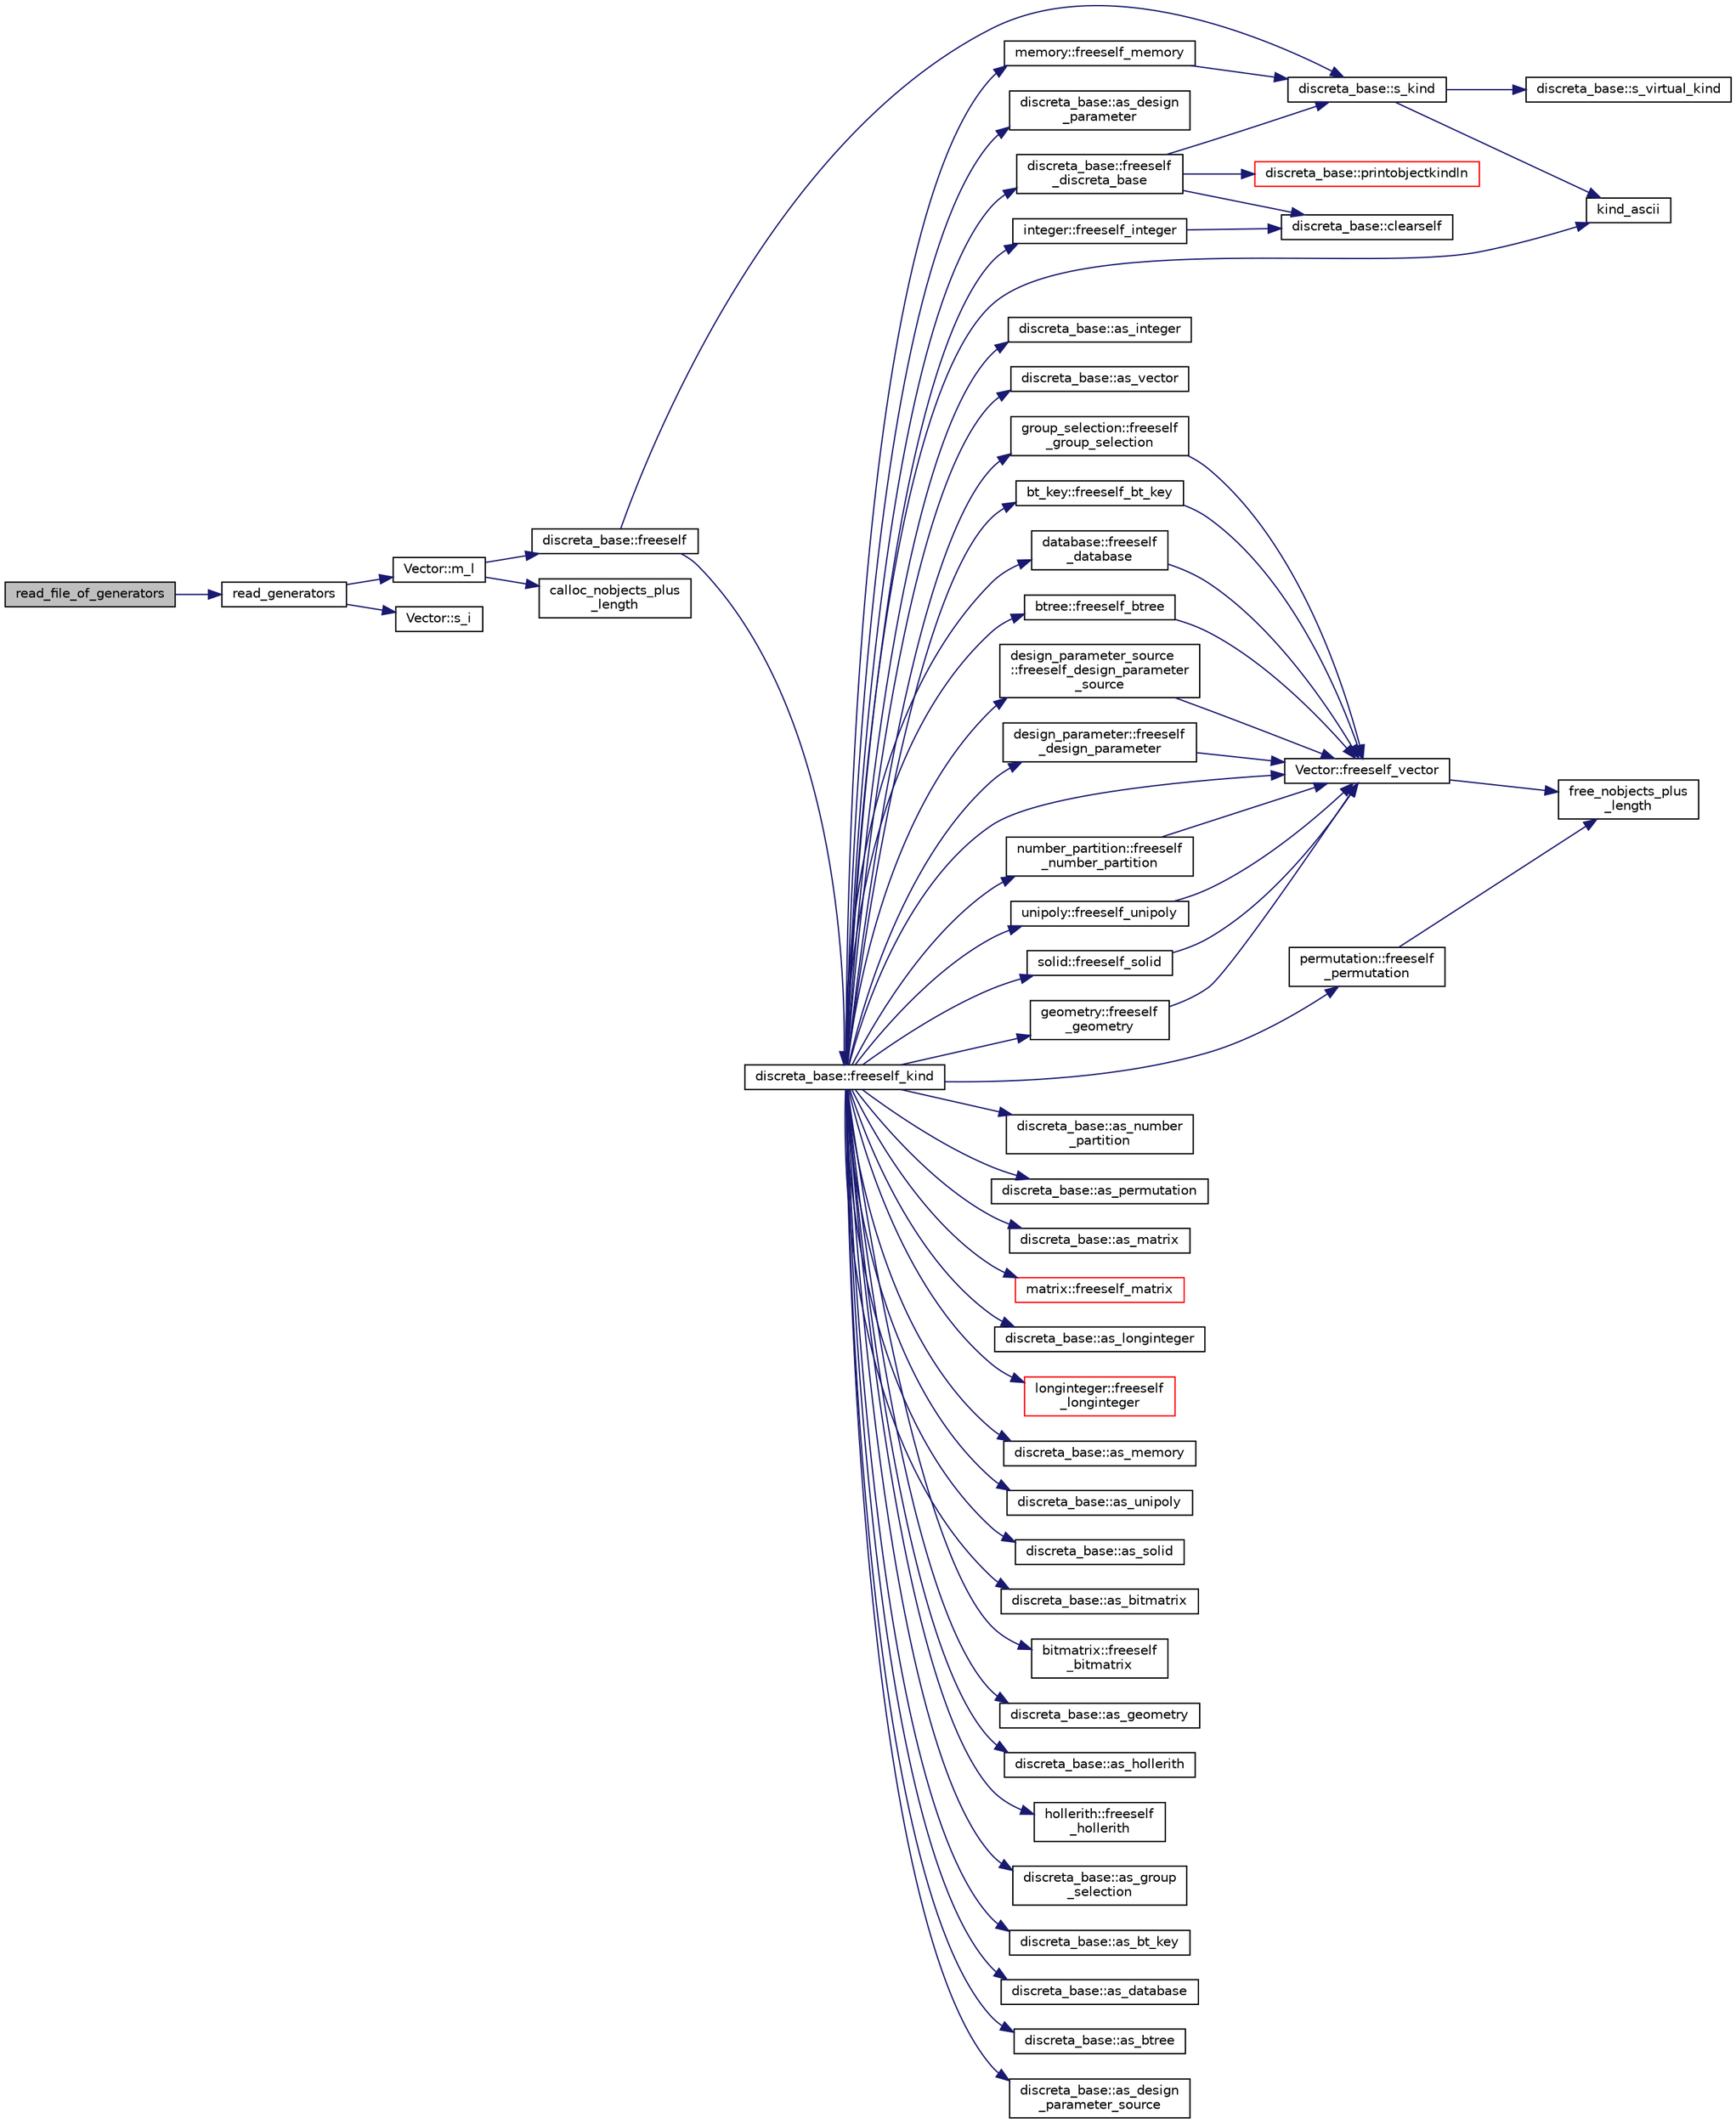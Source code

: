 digraph "read_file_of_generators"
{
  edge [fontname="Helvetica",fontsize="10",labelfontname="Helvetica",labelfontsize="10"];
  node [fontname="Helvetica",fontsize="10",shape=record];
  rankdir="LR";
  Node8111 [label="read_file_of_generators",height=0.2,width=0.4,color="black", fillcolor="grey75", style="filled", fontcolor="black"];
  Node8111 -> Node8112 [color="midnightblue",fontsize="10",style="solid",fontname="Helvetica"];
  Node8112 [label="read_generators",height=0.2,width=0.4,color="black", fillcolor="white", style="filled",URL="$d0/dd3/perm__group__gens_8_c.html#a9e83943a9850c1c4c8ef0c293cd1d2b9"];
  Node8112 -> Node8113 [color="midnightblue",fontsize="10",style="solid",fontname="Helvetica"];
  Node8113 [label="Vector::m_l",height=0.2,width=0.4,color="black", fillcolor="white", style="filled",URL="$d5/db2/class_vector.html#a00f5520c2a6b4f5282a1a8bcf8ea74eb"];
  Node8113 -> Node8114 [color="midnightblue",fontsize="10",style="solid",fontname="Helvetica"];
  Node8114 [label="discreta_base::freeself",height=0.2,width=0.4,color="black", fillcolor="white", style="filled",URL="$d7/d71/classdiscreta__base.html#a9a3c9501a562293b5667c11b9174d6e5"];
  Node8114 -> Node8115 [color="midnightblue",fontsize="10",style="solid",fontname="Helvetica"];
  Node8115 [label="discreta_base::freeself_kind",height=0.2,width=0.4,color="black", fillcolor="white", style="filled",URL="$d7/d71/classdiscreta__base.html#a63a23ada2165b3838fab719ed458cec8"];
  Node8115 -> Node8116 [color="midnightblue",fontsize="10",style="solid",fontname="Helvetica"];
  Node8116 [label="discreta_base::freeself\l_discreta_base",height=0.2,width=0.4,color="black", fillcolor="white", style="filled",URL="$d7/d71/classdiscreta__base.html#a8b1ec2cee4566034441e066dc2c027db"];
  Node8116 -> Node8117 [color="midnightblue",fontsize="10",style="solid",fontname="Helvetica"];
  Node8117 [label="discreta_base::s_kind",height=0.2,width=0.4,color="black", fillcolor="white", style="filled",URL="$d7/d71/classdiscreta__base.html#a8a830025c74adbbc3362418a7c2ba157"];
  Node8117 -> Node8118 [color="midnightblue",fontsize="10",style="solid",fontname="Helvetica"];
  Node8118 [label="discreta_base::s_virtual_kind",height=0.2,width=0.4,color="black", fillcolor="white", style="filled",URL="$d7/d71/classdiscreta__base.html#a52778a6d6943a468be083d0785d418fb"];
  Node8117 -> Node8119 [color="midnightblue",fontsize="10",style="solid",fontname="Helvetica"];
  Node8119 [label="kind_ascii",height=0.2,width=0.4,color="black", fillcolor="white", style="filled",URL="$d9/d60/discreta_8h.html#ad0ce825a9f29bc6cec27e1b64cfe27bf"];
  Node8116 -> Node8120 [color="midnightblue",fontsize="10",style="solid",fontname="Helvetica"];
  Node8120 [label="discreta_base::printobjectkindln",height=0.2,width=0.4,color="red", fillcolor="white", style="filled",URL="$d7/d71/classdiscreta__base.html#a677ccc8f392ebedde05e453f8cf59559"];
  Node8116 -> Node8122 [color="midnightblue",fontsize="10",style="solid",fontname="Helvetica"];
  Node8122 [label="discreta_base::clearself",height=0.2,width=0.4,color="black", fillcolor="white", style="filled",URL="$d7/d71/classdiscreta__base.html#acc3985eac311491ab6ea3e409cffd3c4"];
  Node8115 -> Node8123 [color="midnightblue",fontsize="10",style="solid",fontname="Helvetica"];
  Node8123 [label="discreta_base::as_integer",height=0.2,width=0.4,color="black", fillcolor="white", style="filled",URL="$d7/d71/classdiscreta__base.html#a00d7691eaf874fd283d942692fe8dd26"];
  Node8115 -> Node8124 [color="midnightblue",fontsize="10",style="solid",fontname="Helvetica"];
  Node8124 [label="integer::freeself_integer",height=0.2,width=0.4,color="black", fillcolor="white", style="filled",URL="$d0/de5/classinteger.html#a02eb557612c9db1820dd75a77151edc0"];
  Node8124 -> Node8122 [color="midnightblue",fontsize="10",style="solid",fontname="Helvetica"];
  Node8115 -> Node8125 [color="midnightblue",fontsize="10",style="solid",fontname="Helvetica"];
  Node8125 [label="discreta_base::as_vector",height=0.2,width=0.4,color="black", fillcolor="white", style="filled",URL="$d7/d71/classdiscreta__base.html#a7bdd6cae39c380b128ee9e17e42cf020"];
  Node8115 -> Node8126 [color="midnightblue",fontsize="10",style="solid",fontname="Helvetica"];
  Node8126 [label="Vector::freeself_vector",height=0.2,width=0.4,color="black", fillcolor="white", style="filled",URL="$d5/db2/class_vector.html#ad55c58937ca8fb342247a2c0fb572d20"];
  Node8126 -> Node8127 [color="midnightblue",fontsize="10",style="solid",fontname="Helvetica"];
  Node8127 [label="free_nobjects_plus\l_length",height=0.2,width=0.4,color="black", fillcolor="white", style="filled",URL="$d9/d60/discreta_8h.html#a9fe9986097b58d1ade2867be95632efb"];
  Node8115 -> Node8128 [color="midnightblue",fontsize="10",style="solid",fontname="Helvetica"];
  Node8128 [label="discreta_base::as_number\l_partition",height=0.2,width=0.4,color="black", fillcolor="white", style="filled",URL="$d7/d71/classdiscreta__base.html#a307aa09de0e925d46697707968ffab00"];
  Node8115 -> Node8129 [color="midnightblue",fontsize="10",style="solid",fontname="Helvetica"];
  Node8129 [label="number_partition::freeself\l_number_partition",height=0.2,width=0.4,color="black", fillcolor="white", style="filled",URL="$df/d50/classnumber__partition.html#aa74111c1c8cd218b654e7b7c1ca42eb5"];
  Node8129 -> Node8126 [color="midnightblue",fontsize="10",style="solid",fontname="Helvetica"];
  Node8115 -> Node8130 [color="midnightblue",fontsize="10",style="solid",fontname="Helvetica"];
  Node8130 [label="discreta_base::as_permutation",height=0.2,width=0.4,color="black", fillcolor="white", style="filled",URL="$d7/d71/classdiscreta__base.html#aa4e72f36a82984239b12ae831e131098"];
  Node8115 -> Node8131 [color="midnightblue",fontsize="10",style="solid",fontname="Helvetica"];
  Node8131 [label="permutation::freeself\l_permutation",height=0.2,width=0.4,color="black", fillcolor="white", style="filled",URL="$d0/d08/classpermutation.html#a1f86343fa765d71c976d79e5ce372c12"];
  Node8131 -> Node8127 [color="midnightblue",fontsize="10",style="solid",fontname="Helvetica"];
  Node8115 -> Node8132 [color="midnightblue",fontsize="10",style="solid",fontname="Helvetica"];
  Node8132 [label="discreta_base::as_matrix",height=0.2,width=0.4,color="black", fillcolor="white", style="filled",URL="$d7/d71/classdiscreta__base.html#ae4d7f56d917a4707b838fbffde6467ff"];
  Node8115 -> Node8133 [color="midnightblue",fontsize="10",style="solid",fontname="Helvetica"];
  Node8133 [label="matrix::freeself_matrix",height=0.2,width=0.4,color="red", fillcolor="white", style="filled",URL="$d1/d8d/classmatrix.html#ab47d61820499f35c15bf82fb6a3b9bd1"];
  Node8115 -> Node8135 [color="midnightblue",fontsize="10",style="solid",fontname="Helvetica"];
  Node8135 [label="discreta_base::as_longinteger",height=0.2,width=0.4,color="black", fillcolor="white", style="filled",URL="$d7/d71/classdiscreta__base.html#a20a094639eb711b10c8694c51937f7cd"];
  Node8115 -> Node8136 [color="midnightblue",fontsize="10",style="solid",fontname="Helvetica"];
  Node8136 [label="longinteger::freeself\l_longinteger",height=0.2,width=0.4,color="red", fillcolor="white", style="filled",URL="$d3/d71/classlonginteger.html#a82006f4b7c6bf897de0387497e16c219"];
  Node8115 -> Node8138 [color="midnightblue",fontsize="10",style="solid",fontname="Helvetica"];
  Node8138 [label="discreta_base::as_memory",height=0.2,width=0.4,color="black", fillcolor="white", style="filled",URL="$d7/d71/classdiscreta__base.html#ad94b2d7dce0cd4fa22db57f6e79c4bd2"];
  Node8115 -> Node8139 [color="midnightblue",fontsize="10",style="solid",fontname="Helvetica"];
  Node8139 [label="memory::freeself_memory",height=0.2,width=0.4,color="black", fillcolor="white", style="filled",URL="$d8/d99/classmemory.html#a19366f9105d79a0e818cc19255d7ef4f"];
  Node8139 -> Node8117 [color="midnightblue",fontsize="10",style="solid",fontname="Helvetica"];
  Node8115 -> Node8140 [color="midnightblue",fontsize="10",style="solid",fontname="Helvetica"];
  Node8140 [label="discreta_base::as_unipoly",height=0.2,width=0.4,color="black", fillcolor="white", style="filled",URL="$d7/d71/classdiscreta__base.html#ad50d8027f039fe5c2478cddb243adc9d"];
  Node8115 -> Node8141 [color="midnightblue",fontsize="10",style="solid",fontname="Helvetica"];
  Node8141 [label="unipoly::freeself_unipoly",height=0.2,width=0.4,color="black", fillcolor="white", style="filled",URL="$d1/d89/classunipoly.html#aad315db6c6adb555a0c63877aab7d27e"];
  Node8141 -> Node8126 [color="midnightblue",fontsize="10",style="solid",fontname="Helvetica"];
  Node8115 -> Node8142 [color="midnightblue",fontsize="10",style="solid",fontname="Helvetica"];
  Node8142 [label="discreta_base::as_solid",height=0.2,width=0.4,color="black", fillcolor="white", style="filled",URL="$d7/d71/classdiscreta__base.html#a1fc5f2b85ec97ab0a69dd64903c970a5"];
  Node8115 -> Node8143 [color="midnightblue",fontsize="10",style="solid",fontname="Helvetica"];
  Node8143 [label="solid::freeself_solid",height=0.2,width=0.4,color="black", fillcolor="white", style="filled",URL="$d8/def/classsolid.html#a84c2f0abd7b24b1cf2ccefa9c99567fe"];
  Node8143 -> Node8126 [color="midnightblue",fontsize="10",style="solid",fontname="Helvetica"];
  Node8115 -> Node8144 [color="midnightblue",fontsize="10",style="solid",fontname="Helvetica"];
  Node8144 [label="discreta_base::as_bitmatrix",height=0.2,width=0.4,color="black", fillcolor="white", style="filled",URL="$d7/d71/classdiscreta__base.html#a071ad54ea8ef6c9d1d15f532e5a76df6"];
  Node8115 -> Node8145 [color="midnightblue",fontsize="10",style="solid",fontname="Helvetica"];
  Node8145 [label="bitmatrix::freeself\l_bitmatrix",height=0.2,width=0.4,color="black", fillcolor="white", style="filled",URL="$de/dc8/classbitmatrix.html#a4b84eed56a244df63819eae6b7ba1eff"];
  Node8115 -> Node8146 [color="midnightblue",fontsize="10",style="solid",fontname="Helvetica"];
  Node8146 [label="discreta_base::as_geometry",height=0.2,width=0.4,color="black", fillcolor="white", style="filled",URL="$d7/d71/classdiscreta__base.html#a38fc7b4cdd830703e9d87354b79bc5c8"];
  Node8115 -> Node8147 [color="midnightblue",fontsize="10",style="solid",fontname="Helvetica"];
  Node8147 [label="geometry::freeself\l_geometry",height=0.2,width=0.4,color="black", fillcolor="white", style="filled",URL="$da/d44/classgeometry.html#a504b1b52d24b4ae00d9fd0b7838b57e6"];
  Node8147 -> Node8126 [color="midnightblue",fontsize="10",style="solid",fontname="Helvetica"];
  Node8115 -> Node8148 [color="midnightblue",fontsize="10",style="solid",fontname="Helvetica"];
  Node8148 [label="discreta_base::as_hollerith",height=0.2,width=0.4,color="black", fillcolor="white", style="filled",URL="$d7/d71/classdiscreta__base.html#a3e66f82711f314710107e2f29e589690"];
  Node8115 -> Node8149 [color="midnightblue",fontsize="10",style="solid",fontname="Helvetica"];
  Node8149 [label="hollerith::freeself\l_hollerith",height=0.2,width=0.4,color="black", fillcolor="white", style="filled",URL="$d8/d99/classhollerith.html#a240d1b30780c9e09323d0b3ad5e2d1f7"];
  Node8115 -> Node8150 [color="midnightblue",fontsize="10",style="solid",fontname="Helvetica"];
  Node8150 [label="discreta_base::as_group\l_selection",height=0.2,width=0.4,color="black", fillcolor="white", style="filled",URL="$d7/d71/classdiscreta__base.html#aae1bac4883c567718bef9fb610abbdc8"];
  Node8115 -> Node8151 [color="midnightblue",fontsize="10",style="solid",fontname="Helvetica"];
  Node8151 [label="group_selection::freeself\l_group_selection",height=0.2,width=0.4,color="black", fillcolor="white", style="filled",URL="$d6/db0/classgroup__selection.html#a778b1a466858bf7f90516eeba1795798"];
  Node8151 -> Node8126 [color="midnightblue",fontsize="10",style="solid",fontname="Helvetica"];
  Node8115 -> Node8152 [color="midnightblue",fontsize="10",style="solid",fontname="Helvetica"];
  Node8152 [label="discreta_base::as_bt_key",height=0.2,width=0.4,color="black", fillcolor="white", style="filled",URL="$d7/d71/classdiscreta__base.html#a2734c6e08dca17cf6588bd5064ec1b9f"];
  Node8115 -> Node8153 [color="midnightblue",fontsize="10",style="solid",fontname="Helvetica"];
  Node8153 [label="bt_key::freeself_bt_key",height=0.2,width=0.4,color="black", fillcolor="white", style="filled",URL="$d1/de5/classbt__key.html#aad1f5a9b943d3ae072f1d09a9bb126c6"];
  Node8153 -> Node8126 [color="midnightblue",fontsize="10",style="solid",fontname="Helvetica"];
  Node8115 -> Node8154 [color="midnightblue",fontsize="10",style="solid",fontname="Helvetica"];
  Node8154 [label="discreta_base::as_database",height=0.2,width=0.4,color="black", fillcolor="white", style="filled",URL="$d7/d71/classdiscreta__base.html#ab055d39d58210a2b03ba3d33703b09a9"];
  Node8115 -> Node8155 [color="midnightblue",fontsize="10",style="solid",fontname="Helvetica"];
  Node8155 [label="database::freeself\l_database",height=0.2,width=0.4,color="black", fillcolor="white", style="filled",URL="$db/d72/classdatabase.html#a4dc263211f9b364e4fa733c8cf53e066"];
  Node8155 -> Node8126 [color="midnightblue",fontsize="10",style="solid",fontname="Helvetica"];
  Node8115 -> Node8156 [color="midnightblue",fontsize="10",style="solid",fontname="Helvetica"];
  Node8156 [label="discreta_base::as_btree",height=0.2,width=0.4,color="black", fillcolor="white", style="filled",URL="$d7/d71/classdiscreta__base.html#a78e76674cef2ec113c17989c11288778"];
  Node8115 -> Node8157 [color="midnightblue",fontsize="10",style="solid",fontname="Helvetica"];
  Node8157 [label="btree::freeself_btree",height=0.2,width=0.4,color="black", fillcolor="white", style="filled",URL="$dd/db0/classbtree.html#af866a69c5f887781efdcd491d71f2c28"];
  Node8157 -> Node8126 [color="midnightblue",fontsize="10",style="solid",fontname="Helvetica"];
  Node8115 -> Node8158 [color="midnightblue",fontsize="10",style="solid",fontname="Helvetica"];
  Node8158 [label="discreta_base::as_design\l_parameter_source",height=0.2,width=0.4,color="black", fillcolor="white", style="filled",URL="$d7/d71/classdiscreta__base.html#a59cbf837c6582ded5bc586265d13d81a"];
  Node8115 -> Node8159 [color="midnightblue",fontsize="10",style="solid",fontname="Helvetica"];
  Node8159 [label="design_parameter_source\l::freeself_design_parameter\l_source",height=0.2,width=0.4,color="black", fillcolor="white", style="filled",URL="$df/d4b/classdesign__parameter__source.html#a61e751fbde5330ede70525d4953bbc79"];
  Node8159 -> Node8126 [color="midnightblue",fontsize="10",style="solid",fontname="Helvetica"];
  Node8115 -> Node8160 [color="midnightblue",fontsize="10",style="solid",fontname="Helvetica"];
  Node8160 [label="discreta_base::as_design\l_parameter",height=0.2,width=0.4,color="black", fillcolor="white", style="filled",URL="$d7/d71/classdiscreta__base.html#aab24ff38ea1c5471ab3de42e014d0f2a"];
  Node8115 -> Node8161 [color="midnightblue",fontsize="10",style="solid",fontname="Helvetica"];
  Node8161 [label="design_parameter::freeself\l_design_parameter",height=0.2,width=0.4,color="black", fillcolor="white", style="filled",URL="$da/d94/classdesign__parameter.html#a0e7274960527530080b673a9d9e53fed"];
  Node8161 -> Node8126 [color="midnightblue",fontsize="10",style="solid",fontname="Helvetica"];
  Node8115 -> Node8119 [color="midnightblue",fontsize="10",style="solid",fontname="Helvetica"];
  Node8114 -> Node8117 [color="midnightblue",fontsize="10",style="solid",fontname="Helvetica"];
  Node8113 -> Node8162 [color="midnightblue",fontsize="10",style="solid",fontname="Helvetica"];
  Node8162 [label="calloc_nobjects_plus\l_length",height=0.2,width=0.4,color="black", fillcolor="white", style="filled",URL="$d9/d60/discreta_8h.html#a71599d54c8c17dfa065a363f5cdd0aa4"];
  Node8112 -> Node8163 [color="midnightblue",fontsize="10",style="solid",fontname="Helvetica"];
  Node8163 [label="Vector::s_i",height=0.2,width=0.4,color="black", fillcolor="white", style="filled",URL="$d5/db2/class_vector.html#a1c4fe1752523df8119f70dd550244871"];
}
